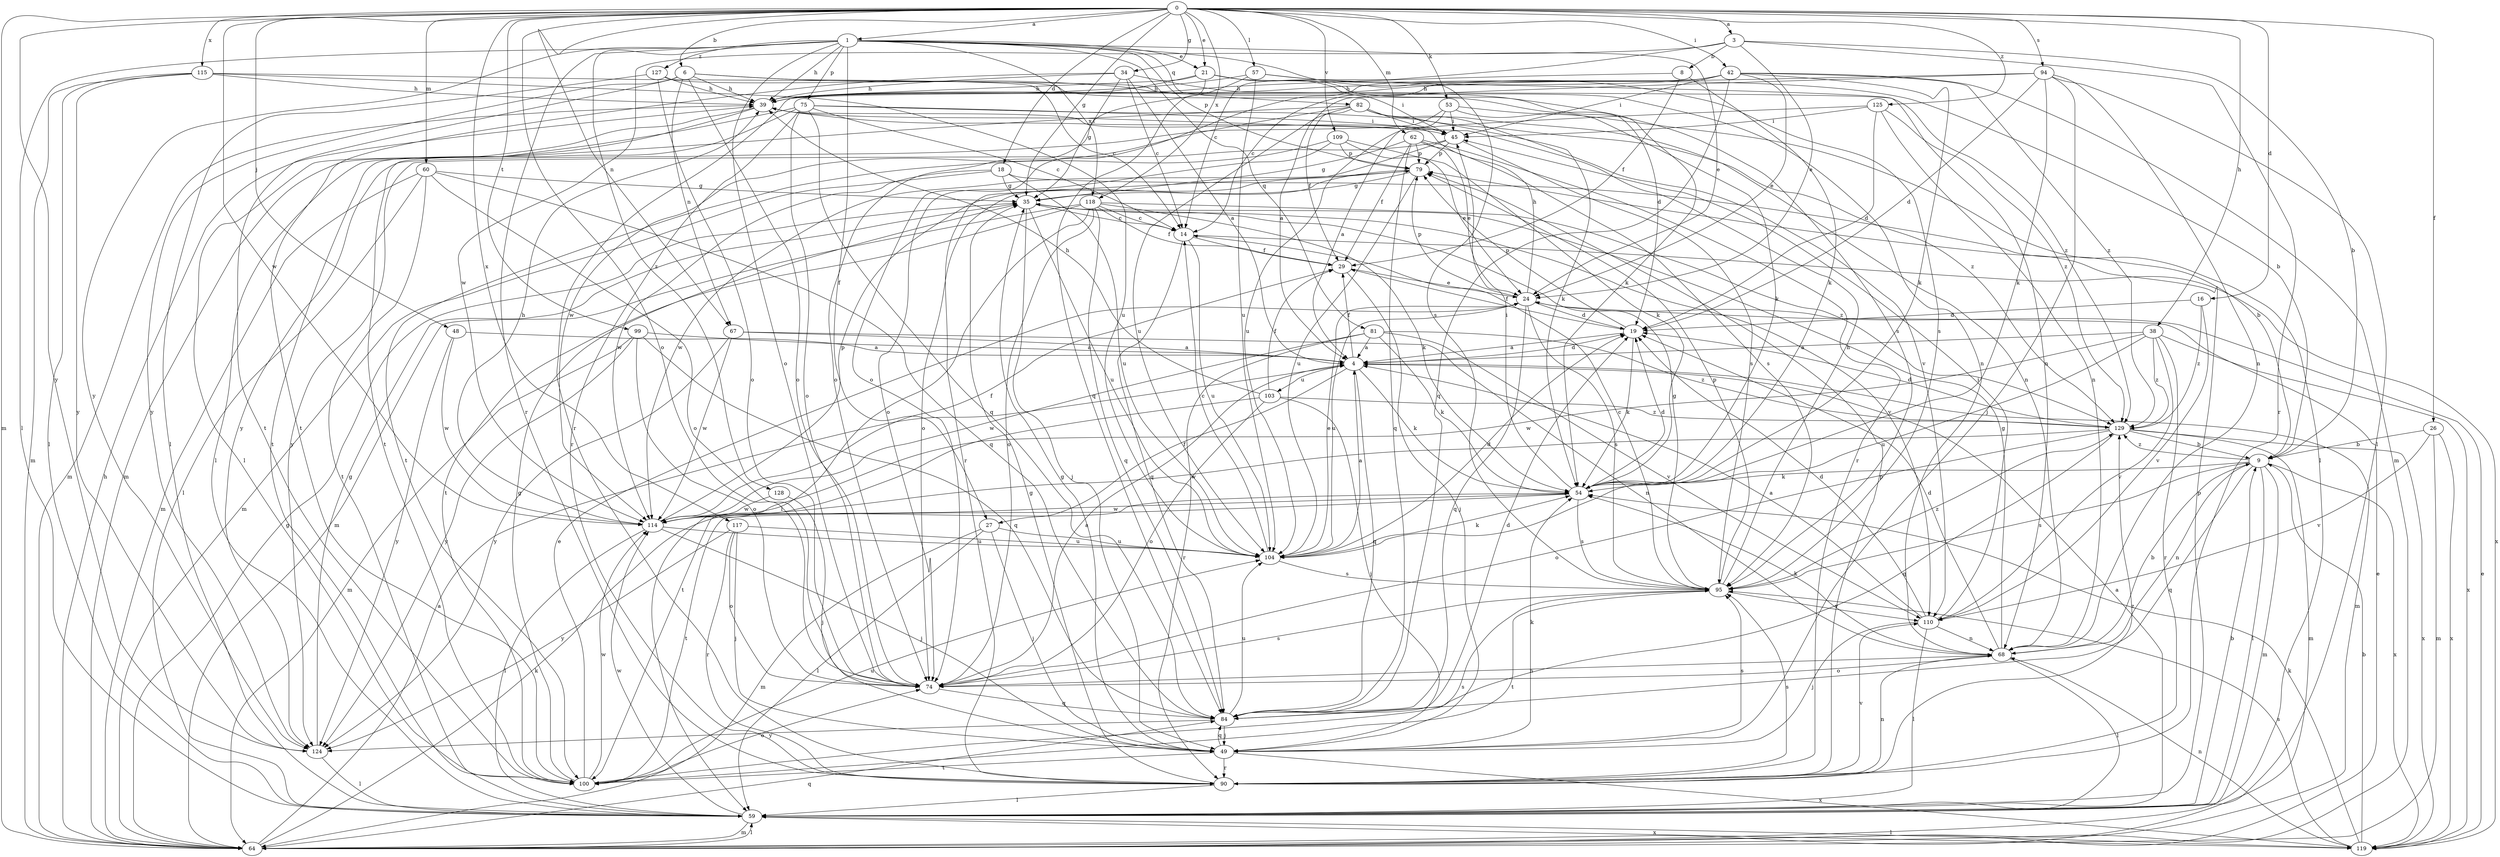 strict digraph  {
0;
1;
3;
4;
6;
8;
9;
14;
16;
18;
19;
21;
24;
26;
27;
29;
34;
35;
38;
39;
42;
45;
48;
49;
53;
54;
57;
59;
60;
62;
64;
67;
68;
74;
75;
79;
81;
82;
84;
90;
94;
95;
99;
100;
103;
104;
109;
110;
114;
115;
117;
118;
119;
124;
125;
127;
128;
129;
0 -> 1  [label=a];
0 -> 3  [label=a];
0 -> 6  [label=b];
0 -> 16  [label=d];
0 -> 18  [label=d];
0 -> 21  [label=e];
0 -> 26  [label=f];
0 -> 34  [label=g];
0 -> 35  [label=g];
0 -> 38  [label=h];
0 -> 42  [label=i];
0 -> 48  [label=j];
0 -> 53  [label=k];
0 -> 57  [label=l];
0 -> 60  [label=m];
0 -> 62  [label=m];
0 -> 64  [label=m];
0 -> 67  [label=n];
0 -> 74  [label=o];
0 -> 94  [label=s];
0 -> 99  [label=t];
0 -> 109  [label=v];
0 -> 114  [label=w];
0 -> 115  [label=x];
0 -> 117  [label=x];
0 -> 118  [label=x];
0 -> 124  [label=y];
0 -> 125  [label=z];
1 -> 21  [label=e];
1 -> 24  [label=e];
1 -> 27  [label=f];
1 -> 39  [label=h];
1 -> 59  [label=l];
1 -> 74  [label=o];
1 -> 75  [label=p];
1 -> 79  [label=p];
1 -> 81  [label=q];
1 -> 82  [label=q];
1 -> 90  [label=r];
1 -> 95  [label=s];
1 -> 118  [label=x];
1 -> 124  [label=y];
1 -> 127  [label=z];
1 -> 128  [label=z];
3 -> 8  [label=b];
3 -> 9  [label=b];
3 -> 14  [label=c];
3 -> 24  [label=e];
3 -> 90  [label=r];
3 -> 114  [label=w];
4 -> 19  [label=d];
4 -> 27  [label=f];
4 -> 29  [label=f];
4 -> 54  [label=k];
4 -> 64  [label=m];
4 -> 84  [label=q];
4 -> 103  [label=u];
6 -> 14  [label=c];
6 -> 39  [label=h];
6 -> 67  [label=n];
6 -> 74  [label=o];
6 -> 95  [label=s];
6 -> 100  [label=t];
6 -> 124  [label=y];
8 -> 29  [label=f];
8 -> 39  [label=h];
8 -> 54  [label=k];
9 -> 54  [label=k];
9 -> 59  [label=l];
9 -> 64  [label=m];
9 -> 68  [label=n];
9 -> 84  [label=q];
9 -> 95  [label=s];
9 -> 119  [label=x];
9 -> 129  [label=z];
14 -> 29  [label=f];
14 -> 84  [label=q];
14 -> 104  [label=u];
14 -> 119  [label=x];
16 -> 19  [label=d];
16 -> 110  [label=v];
16 -> 129  [label=z];
18 -> 9  [label=b];
18 -> 35  [label=g];
18 -> 64  [label=m];
18 -> 104  [label=u];
18 -> 114  [label=w];
19 -> 4  [label=a];
19 -> 29  [label=f];
19 -> 54  [label=k];
19 -> 79  [label=p];
21 -> 39  [label=h];
21 -> 45  [label=i];
21 -> 54  [label=k];
21 -> 68  [label=n];
21 -> 84  [label=q];
21 -> 90  [label=r];
24 -> 19  [label=d];
24 -> 39  [label=h];
24 -> 79  [label=p];
24 -> 84  [label=q];
24 -> 95  [label=s];
24 -> 104  [label=u];
26 -> 9  [label=b];
26 -> 64  [label=m];
26 -> 110  [label=v];
26 -> 119  [label=x];
27 -> 49  [label=j];
27 -> 59  [label=l];
27 -> 64  [label=m];
27 -> 104  [label=u];
29 -> 24  [label=e];
29 -> 49  [label=j];
34 -> 4  [label=a];
34 -> 14  [label=c];
34 -> 35  [label=g];
34 -> 39  [label=h];
34 -> 100  [label=t];
34 -> 129  [label=z];
35 -> 14  [label=c];
35 -> 49  [label=j];
35 -> 104  [label=u];
35 -> 110  [label=v];
38 -> 4  [label=a];
38 -> 90  [label=r];
38 -> 104  [label=u];
38 -> 110  [label=v];
38 -> 114  [label=w];
38 -> 119  [label=x];
38 -> 129  [label=z];
39 -> 45  [label=i];
39 -> 59  [label=l];
39 -> 64  [label=m];
39 -> 100  [label=t];
42 -> 14  [label=c];
42 -> 24  [label=e];
42 -> 39  [label=h];
42 -> 45  [label=i];
42 -> 54  [label=k];
42 -> 64  [label=m];
42 -> 74  [label=o];
42 -> 84  [label=q];
42 -> 129  [label=z];
45 -> 79  [label=p];
45 -> 90  [label=r];
45 -> 95  [label=s];
45 -> 124  [label=y];
48 -> 4  [label=a];
48 -> 114  [label=w];
48 -> 124  [label=y];
49 -> 35  [label=g];
49 -> 54  [label=k];
49 -> 84  [label=q];
49 -> 90  [label=r];
49 -> 95  [label=s];
49 -> 100  [label=t];
49 -> 119  [label=x];
53 -> 4  [label=a];
53 -> 45  [label=i];
53 -> 54  [label=k];
53 -> 59  [label=l];
53 -> 124  [label=y];
54 -> 19  [label=d];
54 -> 45  [label=i];
54 -> 95  [label=s];
54 -> 100  [label=t];
54 -> 114  [label=w];
57 -> 9  [label=b];
57 -> 39  [label=h];
57 -> 74  [label=o];
57 -> 95  [label=s];
57 -> 104  [label=u];
59 -> 4  [label=a];
59 -> 9  [label=b];
59 -> 64  [label=m];
59 -> 79  [label=p];
59 -> 114  [label=w];
59 -> 119  [label=x];
60 -> 35  [label=g];
60 -> 59  [label=l];
60 -> 64  [label=m];
60 -> 74  [label=o];
60 -> 84  [label=q];
60 -> 100  [label=t];
62 -> 24  [label=e];
62 -> 29  [label=f];
62 -> 35  [label=g];
62 -> 79  [label=p];
62 -> 84  [label=q];
62 -> 90  [label=r];
62 -> 95  [label=s];
64 -> 4  [label=a];
64 -> 24  [label=e];
64 -> 35  [label=g];
64 -> 39  [label=h];
64 -> 54  [label=k];
64 -> 59  [label=l];
64 -> 84  [label=q];
67 -> 4  [label=a];
67 -> 68  [label=n];
67 -> 114  [label=w];
67 -> 124  [label=y];
68 -> 9  [label=b];
68 -> 19  [label=d];
68 -> 35  [label=g];
68 -> 54  [label=k];
68 -> 59  [label=l];
68 -> 74  [label=o];
74 -> 4  [label=a];
74 -> 68  [label=n];
74 -> 84  [label=q];
74 -> 95  [label=s];
75 -> 14  [label=c];
75 -> 45  [label=i];
75 -> 59  [label=l];
75 -> 74  [label=o];
75 -> 84  [label=q];
75 -> 90  [label=r];
75 -> 100  [label=t];
75 -> 129  [label=z];
79 -> 35  [label=g];
79 -> 74  [label=o];
79 -> 104  [label=u];
79 -> 114  [label=w];
81 -> 4  [label=a];
81 -> 54  [label=k];
81 -> 90  [label=r];
81 -> 110  [label=v];
81 -> 114  [label=w];
81 -> 129  [label=z];
82 -> 29  [label=f];
82 -> 45  [label=i];
82 -> 54  [label=k];
82 -> 64  [label=m];
82 -> 68  [label=n];
82 -> 104  [label=u];
82 -> 110  [label=v];
82 -> 114  [label=w];
84 -> 19  [label=d];
84 -> 49  [label=j];
84 -> 104  [label=u];
84 -> 124  [label=y];
90 -> 35  [label=g];
90 -> 59  [label=l];
90 -> 68  [label=n];
90 -> 79  [label=p];
90 -> 95  [label=s];
90 -> 110  [label=v];
90 -> 129  [label=z];
94 -> 4  [label=a];
94 -> 19  [label=d];
94 -> 39  [label=h];
94 -> 49  [label=j];
94 -> 54  [label=k];
94 -> 59  [label=l];
94 -> 68  [label=n];
95 -> 14  [label=c];
95 -> 35  [label=g];
95 -> 39  [label=h];
95 -> 79  [label=p];
95 -> 100  [label=t];
95 -> 110  [label=v];
95 -> 129  [label=z];
99 -> 4  [label=a];
99 -> 64  [label=m];
99 -> 74  [label=o];
99 -> 84  [label=q];
99 -> 124  [label=y];
100 -> 24  [label=e];
100 -> 35  [label=g];
100 -> 74  [label=o];
100 -> 95  [label=s];
100 -> 104  [label=u];
100 -> 114  [label=w];
103 -> 29  [label=f];
103 -> 39  [label=h];
103 -> 49  [label=j];
103 -> 74  [label=o];
103 -> 100  [label=t];
103 -> 129  [label=z];
104 -> 4  [label=a];
104 -> 14  [label=c];
104 -> 19  [label=d];
104 -> 24  [label=e];
104 -> 54  [label=k];
104 -> 95  [label=s];
109 -> 24  [label=e];
109 -> 54  [label=k];
109 -> 74  [label=o];
109 -> 79  [label=p];
109 -> 100  [label=t];
110 -> 4  [label=a];
110 -> 19  [label=d];
110 -> 45  [label=i];
110 -> 49  [label=j];
110 -> 59  [label=l];
110 -> 68  [label=n];
114 -> 29  [label=f];
114 -> 39  [label=h];
114 -> 49  [label=j];
114 -> 59  [label=l];
114 -> 79  [label=p];
114 -> 104  [label=u];
115 -> 39  [label=h];
115 -> 59  [label=l];
115 -> 64  [label=m];
115 -> 68  [label=n];
115 -> 104  [label=u];
115 -> 124  [label=y];
117 -> 49  [label=j];
117 -> 74  [label=o];
117 -> 90  [label=r];
117 -> 104  [label=u];
117 -> 124  [label=y];
118 -> 14  [label=c];
118 -> 29  [label=f];
118 -> 54  [label=k];
118 -> 59  [label=l];
118 -> 64  [label=m];
118 -> 74  [label=o];
118 -> 84  [label=q];
118 -> 100  [label=t];
118 -> 129  [label=z];
119 -> 9  [label=b];
119 -> 24  [label=e];
119 -> 54  [label=k];
119 -> 59  [label=l];
119 -> 68  [label=n];
119 -> 95  [label=s];
124 -> 35  [label=g];
124 -> 59  [label=l];
125 -> 19  [label=d];
125 -> 45  [label=i];
125 -> 68  [label=n];
125 -> 104  [label=u];
125 -> 129  [label=z];
127 -> 19  [label=d];
127 -> 39  [label=h];
127 -> 59  [label=l];
127 -> 74  [label=o];
128 -> 49  [label=j];
128 -> 114  [label=w];
129 -> 9  [label=b];
129 -> 19  [label=d];
129 -> 64  [label=m];
129 -> 74  [label=o];
129 -> 84  [label=q];
129 -> 114  [label=w];
129 -> 119  [label=x];
}
